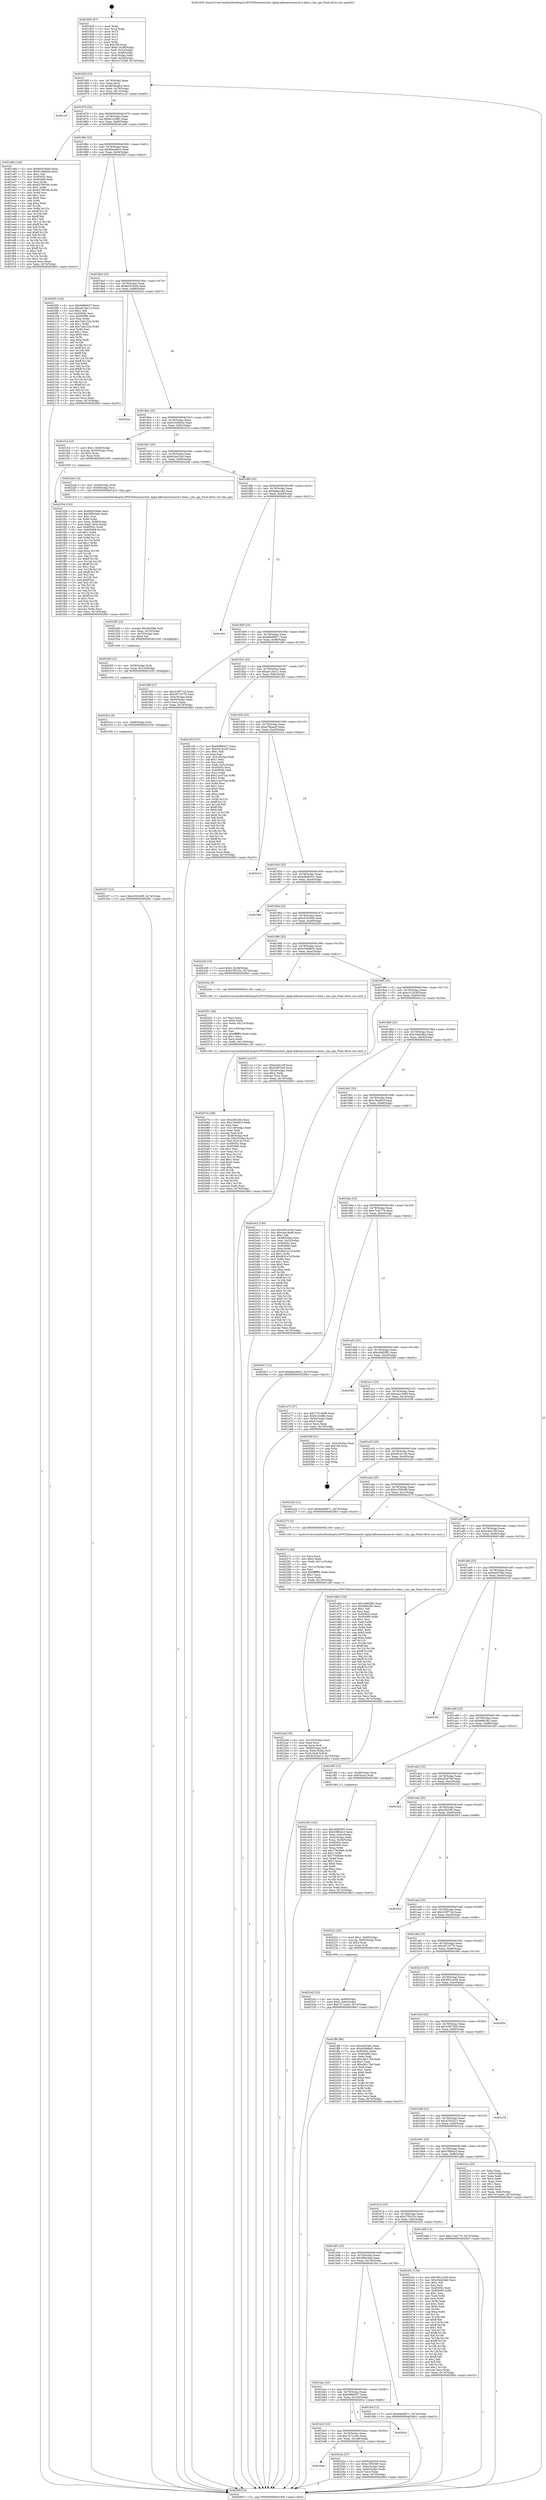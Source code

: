 digraph "0x401830" {
  label = "0x401830 (/mnt/c/Users/mathe/Desktop/tcc/POCII/binaries/extr_kphp-kdbsearchsearch-x-data.c_ihe_sgn_Final-ollvm.out::main(0))"
  labelloc = "t"
  node[shape=record]

  Entry [label="",width=0.3,height=0.3,shape=circle,fillcolor=black,style=filled]
  "0x40185f" [label="{
     0x40185f [23]\l
     | [instrs]\l
     &nbsp;&nbsp;0x40185f \<+3\>: mov -0x74(%rbp),%eax\l
     &nbsp;&nbsp;0x401862 \<+2\>: mov %eax,%ecx\l
     &nbsp;&nbsp;0x401864 \<+6\>: sub $0x8039aa62,%ecx\l
     &nbsp;&nbsp;0x40186a \<+3\>: mov %eax,-0x78(%rbp)\l
     &nbsp;&nbsp;0x40186d \<+3\>: mov %ecx,-0x7c(%rbp)\l
     &nbsp;&nbsp;0x401870 \<+6\>: je 0000000000401cc5 \<main+0x495\>\l
  }"]
  "0x401cc5" [label="{
     0x401cc5\l
  }", style=dashed]
  "0x401876" [label="{
     0x401876 [22]\l
     | [instrs]\l
     &nbsp;&nbsp;0x401876 \<+5\>: jmp 000000000040187b \<main+0x4b\>\l
     &nbsp;&nbsp;0x40187b \<+3\>: mov -0x78(%rbp),%eax\l
     &nbsp;&nbsp;0x40187e \<+5\>: sub $0x813c08fc,%eax\l
     &nbsp;&nbsp;0x401883 \<+3\>: mov %eax,-0x80(%rbp)\l
     &nbsp;&nbsp;0x401886 \<+6\>: je 0000000000401e8d \<main+0x65d\>\l
  }"]
  Exit [label="",width=0.3,height=0.3,shape=circle,fillcolor=black,style=filled,peripheries=2]
  "0x401e8d" [label="{
     0x401e8d [144]\l
     | [instrs]\l
     &nbsp;&nbsp;0x401e8d \<+5\>: mov $0x8d353bdd,%eax\l
     &nbsp;&nbsp;0x401e92 \<+5\>: mov $0x91406d3a,%ecx\l
     &nbsp;&nbsp;0x401e97 \<+2\>: mov $0x1,%dl\l
     &nbsp;&nbsp;0x401e99 \<+7\>: mov 0x40505c,%esi\l
     &nbsp;&nbsp;0x401ea0 \<+7\>: mov 0x405060,%edi\l
     &nbsp;&nbsp;0x401ea7 \<+3\>: mov %esi,%r8d\l
     &nbsp;&nbsp;0x401eaa \<+7\>: add $0xb576918b,%r8d\l
     &nbsp;&nbsp;0x401eb1 \<+4\>: sub $0x1,%r8d\l
     &nbsp;&nbsp;0x401eb5 \<+7\>: sub $0xb576918b,%r8d\l
     &nbsp;&nbsp;0x401ebc \<+4\>: imul %r8d,%esi\l
     &nbsp;&nbsp;0x401ec0 \<+3\>: and $0x1,%esi\l
     &nbsp;&nbsp;0x401ec3 \<+3\>: cmp $0x0,%esi\l
     &nbsp;&nbsp;0x401ec6 \<+4\>: sete %r9b\l
     &nbsp;&nbsp;0x401eca \<+3\>: cmp $0xa,%edi\l
     &nbsp;&nbsp;0x401ecd \<+4\>: setl %r10b\l
     &nbsp;&nbsp;0x401ed1 \<+3\>: mov %r9b,%r11b\l
     &nbsp;&nbsp;0x401ed4 \<+4\>: xor $0xff,%r11b\l
     &nbsp;&nbsp;0x401ed8 \<+3\>: mov %r10b,%bl\l
     &nbsp;&nbsp;0x401edb \<+3\>: xor $0xff,%bl\l
     &nbsp;&nbsp;0x401ede \<+3\>: xor $0x1,%dl\l
     &nbsp;&nbsp;0x401ee1 \<+3\>: mov %r11b,%r14b\l
     &nbsp;&nbsp;0x401ee4 \<+4\>: and $0xff,%r14b\l
     &nbsp;&nbsp;0x401ee8 \<+3\>: and %dl,%r9b\l
     &nbsp;&nbsp;0x401eeb \<+3\>: mov %bl,%r15b\l
     &nbsp;&nbsp;0x401eee \<+4\>: and $0xff,%r15b\l
     &nbsp;&nbsp;0x401ef2 \<+3\>: and %dl,%r10b\l
     &nbsp;&nbsp;0x401ef5 \<+3\>: or %r9b,%r14b\l
     &nbsp;&nbsp;0x401ef8 \<+3\>: or %r10b,%r15b\l
     &nbsp;&nbsp;0x401efb \<+3\>: xor %r15b,%r14b\l
     &nbsp;&nbsp;0x401efe \<+3\>: or %bl,%r11b\l
     &nbsp;&nbsp;0x401f01 \<+4\>: xor $0xff,%r11b\l
     &nbsp;&nbsp;0x401f05 \<+3\>: or $0x1,%dl\l
     &nbsp;&nbsp;0x401f08 \<+3\>: and %dl,%r11b\l
     &nbsp;&nbsp;0x401f0b \<+3\>: or %r11b,%r14b\l
     &nbsp;&nbsp;0x401f0e \<+4\>: test $0x1,%r14b\l
     &nbsp;&nbsp;0x401f12 \<+3\>: cmovne %ecx,%eax\l
     &nbsp;&nbsp;0x401f15 \<+3\>: mov %eax,-0x74(%rbp)\l
     &nbsp;&nbsp;0x401f18 \<+5\>: jmp 0000000000402663 \<main+0xe33\>\l
  }"]
  "0x40188c" [label="{
     0x40188c [25]\l
     | [instrs]\l
     &nbsp;&nbsp;0x40188c \<+5\>: jmp 0000000000401891 \<main+0x61\>\l
     &nbsp;&nbsp;0x401891 \<+3\>: mov -0x78(%rbp),%eax\l
     &nbsp;&nbsp;0x401894 \<+5\>: sub $0x8bac6922,%eax\l
     &nbsp;&nbsp;0x401899 \<+6\>: mov %eax,-0x84(%rbp)\l
     &nbsp;&nbsp;0x40189f \<+6\>: je 00000000004020f3 \<main+0x8c3\>\l
  }"]
  "0x402327" [label="{
     0x402327 [12]\l
     | [instrs]\l
     &nbsp;&nbsp;0x402327 \<+7\>: movl $0xc035c609,-0x74(%rbp)\l
     &nbsp;&nbsp;0x40232e \<+5\>: jmp 0000000000402663 \<main+0xe33\>\l
  }"]
  "0x4020f3" [label="{
     0x4020f3 [144]\l
     | [instrs]\l
     &nbsp;&nbsp;0x4020f3 \<+5\>: mov $0x6df69437,%eax\l
     &nbsp;&nbsp;0x4020f8 \<+5\>: mov $0xa612bc12,%ecx\l
     &nbsp;&nbsp;0x4020fd \<+2\>: mov $0x1,%dl\l
     &nbsp;&nbsp;0x4020ff \<+7\>: mov 0x40505c,%esi\l
     &nbsp;&nbsp;0x402106 \<+7\>: mov 0x405060,%edi\l
     &nbsp;&nbsp;0x40210d \<+3\>: mov %esi,%r8d\l
     &nbsp;&nbsp;0x402110 \<+7\>: sub $0x7efa122e,%r8d\l
     &nbsp;&nbsp;0x402117 \<+4\>: sub $0x1,%r8d\l
     &nbsp;&nbsp;0x40211b \<+7\>: add $0x7efa122e,%r8d\l
     &nbsp;&nbsp;0x402122 \<+4\>: imul %r8d,%esi\l
     &nbsp;&nbsp;0x402126 \<+3\>: and $0x1,%esi\l
     &nbsp;&nbsp;0x402129 \<+3\>: cmp $0x0,%esi\l
     &nbsp;&nbsp;0x40212c \<+4\>: sete %r9b\l
     &nbsp;&nbsp;0x402130 \<+3\>: cmp $0xa,%edi\l
     &nbsp;&nbsp;0x402133 \<+4\>: setl %r10b\l
     &nbsp;&nbsp;0x402137 \<+3\>: mov %r9b,%r11b\l
     &nbsp;&nbsp;0x40213a \<+4\>: xor $0xff,%r11b\l
     &nbsp;&nbsp;0x40213e \<+3\>: mov %r10b,%bl\l
     &nbsp;&nbsp;0x402141 \<+3\>: xor $0xff,%bl\l
     &nbsp;&nbsp;0x402144 \<+3\>: xor $0x1,%dl\l
     &nbsp;&nbsp;0x402147 \<+3\>: mov %r11b,%r14b\l
     &nbsp;&nbsp;0x40214a \<+4\>: and $0xff,%r14b\l
     &nbsp;&nbsp;0x40214e \<+3\>: and %dl,%r9b\l
     &nbsp;&nbsp;0x402151 \<+3\>: mov %bl,%r15b\l
     &nbsp;&nbsp;0x402154 \<+4\>: and $0xff,%r15b\l
     &nbsp;&nbsp;0x402158 \<+3\>: and %dl,%r10b\l
     &nbsp;&nbsp;0x40215b \<+3\>: or %r9b,%r14b\l
     &nbsp;&nbsp;0x40215e \<+3\>: or %r10b,%r15b\l
     &nbsp;&nbsp;0x402161 \<+3\>: xor %r15b,%r14b\l
     &nbsp;&nbsp;0x402164 \<+3\>: or %bl,%r11b\l
     &nbsp;&nbsp;0x402167 \<+4\>: xor $0xff,%r11b\l
     &nbsp;&nbsp;0x40216b \<+3\>: or $0x1,%dl\l
     &nbsp;&nbsp;0x40216e \<+3\>: and %dl,%r11b\l
     &nbsp;&nbsp;0x402171 \<+3\>: or %r11b,%r14b\l
     &nbsp;&nbsp;0x402174 \<+4\>: test $0x1,%r14b\l
     &nbsp;&nbsp;0x402178 \<+3\>: cmovne %ecx,%eax\l
     &nbsp;&nbsp;0x40217b \<+3\>: mov %eax,-0x74(%rbp)\l
     &nbsp;&nbsp;0x40217e \<+5\>: jmp 0000000000402663 \<main+0xe33\>\l
  }"]
  "0x4018a5" [label="{
     0x4018a5 [25]\l
     | [instrs]\l
     &nbsp;&nbsp;0x4018a5 \<+5\>: jmp 00000000004018aa \<main+0x7a\>\l
     &nbsp;&nbsp;0x4018aa \<+3\>: mov -0x78(%rbp),%eax\l
     &nbsp;&nbsp;0x4018ad \<+5\>: sub $0x8d353bdd,%eax\l
     &nbsp;&nbsp;0x4018b2 \<+6\>: mov %eax,-0x88(%rbp)\l
     &nbsp;&nbsp;0x4018b8 \<+6\>: je 00000000004025a1 \<main+0xd71\>\l
  }"]
  "0x40231e" [label="{
     0x40231e [9]\l
     | [instrs]\l
     &nbsp;&nbsp;0x40231e \<+4\>: mov -0x68(%rbp),%rdi\l
     &nbsp;&nbsp;0x402322 \<+5\>: call 0000000000401030 \<free@plt\>\l
     | [calls]\l
     &nbsp;&nbsp;0x401030 \{1\} (unknown)\l
  }"]
  "0x4025a1" [label="{
     0x4025a1\l
  }", style=dashed]
  "0x4018be" [label="{
     0x4018be [25]\l
     | [instrs]\l
     &nbsp;&nbsp;0x4018be \<+5\>: jmp 00000000004018c3 \<main+0x93\>\l
     &nbsp;&nbsp;0x4018c3 \<+3\>: mov -0x78(%rbp),%eax\l
     &nbsp;&nbsp;0x4018c6 \<+5\>: sub $0x91406d3a,%eax\l
     &nbsp;&nbsp;0x4018cb \<+6\>: mov %eax,-0x8c(%rbp)\l
     &nbsp;&nbsp;0x4018d1 \<+6\>: je 0000000000401f1d \<main+0x6ed\>\l
  }"]
  "0x40230f" [label="{
     0x40230f [15]\l
     | [instrs]\l
     &nbsp;&nbsp;0x40230f \<+4\>: mov -0x58(%rbp),%rdi\l
     &nbsp;&nbsp;0x402313 \<+6\>: mov %eax,-0x124(%rbp)\l
     &nbsp;&nbsp;0x402319 \<+5\>: call 0000000000401030 \<free@plt\>\l
     | [calls]\l
     &nbsp;&nbsp;0x401030 \{1\} (unknown)\l
  }"]
  "0x401f1d" [label="{
     0x401f1d [23]\l
     | [instrs]\l
     &nbsp;&nbsp;0x401f1d \<+7\>: movl $0x1,-0x50(%rbp)\l
     &nbsp;&nbsp;0x401f24 \<+4\>: movslq -0x50(%rbp),%rax\l
     &nbsp;&nbsp;0x401f28 \<+4\>: shl $0x3,%rax\l
     &nbsp;&nbsp;0x401f2c \<+3\>: mov %rax,%rdi\l
     &nbsp;&nbsp;0x401f2f \<+5\>: call 0000000000401050 \<malloc@plt\>\l
     | [calls]\l
     &nbsp;&nbsp;0x401050 \{1\} (unknown)\l
  }"]
  "0x4018d7" [label="{
     0x4018d7 [25]\l
     | [instrs]\l
     &nbsp;&nbsp;0x4018d7 \<+5\>: jmp 00000000004018dc \<main+0xac\>\l
     &nbsp;&nbsp;0x4018dc \<+3\>: mov -0x78(%rbp),%eax\l
     &nbsp;&nbsp;0x4018df \<+5\>: sub $0x92ae35c6,%eax\l
     &nbsp;&nbsp;0x4018e4 \<+6\>: mov %eax,-0x90(%rbp)\l
     &nbsp;&nbsp;0x4018ea \<+6\>: je 00000000004022eb \<main+0xabb\>\l
  }"]
  "0x4022f8" [label="{
     0x4022f8 [23]\l
     | [instrs]\l
     &nbsp;&nbsp;0x4022f8 \<+10\>: movabs $0x4030b6,%rdi\l
     &nbsp;&nbsp;0x402302 \<+3\>: mov %eax,-0x70(%rbp)\l
     &nbsp;&nbsp;0x402305 \<+3\>: mov -0x70(%rbp),%esi\l
     &nbsp;&nbsp;0x402308 \<+2\>: mov $0x0,%al\l
     &nbsp;&nbsp;0x40230a \<+5\>: call 0000000000401040 \<printf@plt\>\l
     | [calls]\l
     &nbsp;&nbsp;0x401040 \{1\} (unknown)\l
  }"]
  "0x4022eb" [label="{
     0x4022eb [13]\l
     | [instrs]\l
     &nbsp;&nbsp;0x4022eb \<+4\>: mov -0x58(%rbp),%rdi\l
     &nbsp;&nbsp;0x4022ef \<+4\>: mov -0x68(%rbp),%rsi\l
     &nbsp;&nbsp;0x4022f3 \<+5\>: call 0000000000401410 \<ihe_sgn\>\l
     | [calls]\l
     &nbsp;&nbsp;0x401410 \{1\} (/mnt/c/Users/mathe/Desktop/tcc/POCII/binaries/extr_kphp-kdbsearchsearch-x-data.c_ihe_sgn_Final-ollvm.out::ihe_sgn)\l
  }"]
  "0x4018f0" [label="{
     0x4018f0 [25]\l
     | [instrs]\l
     &nbsp;&nbsp;0x4018f0 \<+5\>: jmp 00000000004018f5 \<main+0xc5\>\l
     &nbsp;&nbsp;0x4018f5 \<+3\>: mov -0x78(%rbp),%eax\l
     &nbsp;&nbsp;0x4018f8 \<+5\>: sub $0x9a8acc6d,%eax\l
     &nbsp;&nbsp;0x4018fd \<+6\>: mov %eax,-0x94(%rbp)\l
     &nbsp;&nbsp;0x401903 \<+6\>: je 0000000000401d61 \<main+0x531\>\l
  }"]
  "0x4022a6" [label="{
     0x4022a6 [36]\l
     | [instrs]\l
     &nbsp;&nbsp;0x4022a6 \<+6\>: mov -0x120(%rbp),%ecx\l
     &nbsp;&nbsp;0x4022ac \<+3\>: imul %eax,%ecx\l
     &nbsp;&nbsp;0x4022af \<+3\>: movslq %ecx,%rdi\l
     &nbsp;&nbsp;0x4022b2 \<+4\>: mov -0x68(%rbp),%r8\l
     &nbsp;&nbsp;0x4022b6 \<+4\>: movslq -0x6c(%rbp),%r9\l
     &nbsp;&nbsp;0x4022ba \<+4\>: mov %rdi,(%r8,%r9,8)\l
     &nbsp;&nbsp;0x4022be \<+7\>: movl $0x42555a13,-0x74(%rbp)\l
     &nbsp;&nbsp;0x4022c5 \<+5\>: jmp 0000000000402663 \<main+0xe33\>\l
  }"]
  "0x401d61" [label="{
     0x401d61\l
  }", style=dashed]
  "0x401909" [label="{
     0x401909 [25]\l
     | [instrs]\l
     &nbsp;&nbsp;0x401909 \<+5\>: jmp 000000000040190e \<main+0xde\>\l
     &nbsp;&nbsp;0x40190e \<+3\>: mov -0x78(%rbp),%eax\l
     &nbsp;&nbsp;0x401911 \<+5\>: sub $0x9ded9671,%eax\l
     &nbsp;&nbsp;0x401916 \<+6\>: mov %eax,-0x98(%rbp)\l
     &nbsp;&nbsp;0x40191c \<+6\>: je 0000000000401fd9 \<main+0x7a9\>\l
  }"]
  "0x40227a" [label="{
     0x40227a [44]\l
     | [instrs]\l
     &nbsp;&nbsp;0x40227a \<+2\>: xor %ecx,%ecx\l
     &nbsp;&nbsp;0x40227c \<+5\>: mov $0x2,%edx\l
     &nbsp;&nbsp;0x402281 \<+6\>: mov %edx,-0x11c(%rbp)\l
     &nbsp;&nbsp;0x402287 \<+1\>: cltd\l
     &nbsp;&nbsp;0x402288 \<+6\>: mov -0x11c(%rbp),%esi\l
     &nbsp;&nbsp;0x40228e \<+2\>: idiv %esi\l
     &nbsp;&nbsp;0x402290 \<+6\>: imul $0xfffffffe,%edx,%edx\l
     &nbsp;&nbsp;0x402296 \<+3\>: sub $0x1,%ecx\l
     &nbsp;&nbsp;0x402299 \<+2\>: sub %ecx,%edx\l
     &nbsp;&nbsp;0x40229b \<+6\>: mov %edx,-0x120(%rbp)\l
     &nbsp;&nbsp;0x4022a1 \<+5\>: call 0000000000401160 \<next_i\>\l
     | [calls]\l
     &nbsp;&nbsp;0x401160 \{1\} (/mnt/c/Users/mathe/Desktop/tcc/POCII/binaries/extr_kphp-kdbsearchsearch-x-data.c_ihe_sgn_Final-ollvm.out::next_i)\l
  }"]
  "0x401fd9" [label="{
     0x401fd9 [27]\l
     | [instrs]\l
     &nbsp;&nbsp;0x401fd9 \<+5\>: mov $0x318f77cd,%eax\l
     &nbsp;&nbsp;0x401fde \<+5\>: mov $0x38710770,%ecx\l
     &nbsp;&nbsp;0x401fe3 \<+3\>: mov -0x5c(%rbp),%edx\l
     &nbsp;&nbsp;0x401fe6 \<+3\>: cmp -0x50(%rbp),%edx\l
     &nbsp;&nbsp;0x401fe9 \<+3\>: cmovl %ecx,%eax\l
     &nbsp;&nbsp;0x401fec \<+3\>: mov %eax,-0x74(%rbp)\l
     &nbsp;&nbsp;0x401fef \<+5\>: jmp 0000000000402663 \<main+0xe33\>\l
  }"]
  "0x401922" [label="{
     0x401922 [25]\l
     | [instrs]\l
     &nbsp;&nbsp;0x401922 \<+5\>: jmp 0000000000401927 \<main+0xf7\>\l
     &nbsp;&nbsp;0x401927 \<+3\>: mov -0x78(%rbp),%eax\l
     &nbsp;&nbsp;0x40192a \<+5\>: sub $0xa612bc12,%eax\l
     &nbsp;&nbsp;0x40192f \<+6\>: mov %eax,-0x9c(%rbp)\l
     &nbsp;&nbsp;0x401935 \<+6\>: je 0000000000402183 \<main+0x953\>\l
  }"]
  "0x401bde" [label="{
     0x401bde\l
  }", style=dashed]
  "0x402183" [label="{
     0x402183 [157]\l
     | [instrs]\l
     &nbsp;&nbsp;0x402183 \<+5\>: mov $0x6df69437,%eax\l
     &nbsp;&nbsp;0x402188 \<+5\>: mov $0xd5c3cc39,%ecx\l
     &nbsp;&nbsp;0x40218d \<+2\>: mov $0x1,%dl\l
     &nbsp;&nbsp;0x40218f \<+2\>: xor %esi,%esi\l
     &nbsp;&nbsp;0x402191 \<+3\>: mov -0x5c(%rbp),%edi\l
     &nbsp;&nbsp;0x402194 \<+3\>: sub $0x1,%esi\l
     &nbsp;&nbsp;0x402197 \<+2\>: sub %esi,%edi\l
     &nbsp;&nbsp;0x402199 \<+3\>: mov %edi,-0x5c(%rbp)\l
     &nbsp;&nbsp;0x40219c \<+7\>: mov 0x40505c,%esi\l
     &nbsp;&nbsp;0x4021a3 \<+7\>: mov 0x405060,%edi\l
     &nbsp;&nbsp;0x4021aa \<+3\>: mov %esi,%r8d\l
     &nbsp;&nbsp;0x4021ad \<+7\>: add $0x11ac57aa,%r8d\l
     &nbsp;&nbsp;0x4021b4 \<+4\>: sub $0x1,%r8d\l
     &nbsp;&nbsp;0x4021b8 \<+7\>: sub $0x11ac57aa,%r8d\l
     &nbsp;&nbsp;0x4021bf \<+4\>: imul %r8d,%esi\l
     &nbsp;&nbsp;0x4021c3 \<+3\>: and $0x1,%esi\l
     &nbsp;&nbsp;0x4021c6 \<+3\>: cmp $0x0,%esi\l
     &nbsp;&nbsp;0x4021c9 \<+4\>: sete %r9b\l
     &nbsp;&nbsp;0x4021cd \<+3\>: cmp $0xa,%edi\l
     &nbsp;&nbsp;0x4021d0 \<+4\>: setl %r10b\l
     &nbsp;&nbsp;0x4021d4 \<+3\>: mov %r9b,%r11b\l
     &nbsp;&nbsp;0x4021d7 \<+4\>: xor $0xff,%r11b\l
     &nbsp;&nbsp;0x4021db \<+3\>: mov %r10b,%bl\l
     &nbsp;&nbsp;0x4021de \<+3\>: xor $0xff,%bl\l
     &nbsp;&nbsp;0x4021e1 \<+3\>: xor $0x0,%dl\l
     &nbsp;&nbsp;0x4021e4 \<+3\>: mov %r11b,%r14b\l
     &nbsp;&nbsp;0x4021e7 \<+4\>: and $0x0,%r14b\l
     &nbsp;&nbsp;0x4021eb \<+3\>: and %dl,%r9b\l
     &nbsp;&nbsp;0x4021ee \<+3\>: mov %bl,%r15b\l
     &nbsp;&nbsp;0x4021f1 \<+4\>: and $0x0,%r15b\l
     &nbsp;&nbsp;0x4021f5 \<+3\>: and %dl,%r10b\l
     &nbsp;&nbsp;0x4021f8 \<+3\>: or %r9b,%r14b\l
     &nbsp;&nbsp;0x4021fb \<+3\>: or %r10b,%r15b\l
     &nbsp;&nbsp;0x4021fe \<+3\>: xor %r15b,%r14b\l
     &nbsp;&nbsp;0x402201 \<+3\>: or %bl,%r11b\l
     &nbsp;&nbsp;0x402204 \<+4\>: xor $0xff,%r11b\l
     &nbsp;&nbsp;0x402208 \<+3\>: or $0x0,%dl\l
     &nbsp;&nbsp;0x40220b \<+3\>: and %dl,%r11b\l
     &nbsp;&nbsp;0x40220e \<+3\>: or %r11b,%r14b\l
     &nbsp;&nbsp;0x402211 \<+4\>: test $0x1,%r14b\l
     &nbsp;&nbsp;0x402215 \<+3\>: cmovne %ecx,%eax\l
     &nbsp;&nbsp;0x402218 \<+3\>: mov %eax,-0x74(%rbp)\l
     &nbsp;&nbsp;0x40221b \<+5\>: jmp 0000000000402663 \<main+0xe33\>\l
  }"]
  "0x40193b" [label="{
     0x40193b [25]\l
     | [instrs]\l
     &nbsp;&nbsp;0x40193b \<+5\>: jmp 0000000000401940 \<main+0x110\>\l
     &nbsp;&nbsp;0x401940 \<+3\>: mov -0x78(%rbp),%eax\l
     &nbsp;&nbsp;0x401943 \<+5\>: sub $0xa78baa2f,%eax\l
     &nbsp;&nbsp;0x401948 \<+6\>: mov %eax,-0xa0(%rbp)\l
     &nbsp;&nbsp;0x40194e \<+6\>: je 000000000040241d \<main+0xbed\>\l
  }"]
  "0x40225a" [label="{
     0x40225a [27]\l
     | [instrs]\l
     &nbsp;&nbsp;0x40225a \<+5\>: mov $0x92ae35c6,%eax\l
     &nbsp;&nbsp;0x40225f \<+5\>: mov $0xe1595c89,%ecx\l
     &nbsp;&nbsp;0x402264 \<+3\>: mov -0x6c(%rbp),%edx\l
     &nbsp;&nbsp;0x402267 \<+3\>: cmp -0x60(%rbp),%edx\l
     &nbsp;&nbsp;0x40226a \<+3\>: cmovl %ecx,%eax\l
     &nbsp;&nbsp;0x40226d \<+3\>: mov %eax,-0x74(%rbp)\l
     &nbsp;&nbsp;0x402270 \<+5\>: jmp 0000000000402663 \<main+0xe33\>\l
  }"]
  "0x40241d" [label="{
     0x40241d\l
  }", style=dashed]
  "0x401954" [label="{
     0x401954 [25]\l
     | [instrs]\l
     &nbsp;&nbsp;0x401954 \<+5\>: jmp 0000000000401959 \<main+0x129\>\l
     &nbsp;&nbsp;0x401959 \<+3\>: mov -0x78(%rbp),%eax\l
     &nbsp;&nbsp;0x40195c \<+5\>: sub $0xadb46201,%eax\l
     &nbsp;&nbsp;0x401961 \<+6\>: mov %eax,-0xa4(%rbp)\l
     &nbsp;&nbsp;0x401967 \<+6\>: je 000000000040256d \<main+0xd3d\>\l
  }"]
  "0x401bc5" [label="{
     0x401bc5 [25]\l
     | [instrs]\l
     &nbsp;&nbsp;0x401bc5 \<+5\>: jmp 0000000000401bca \<main+0x39a\>\l
     &nbsp;&nbsp;0x401bca \<+3\>: mov -0x78(%rbp),%eax\l
     &nbsp;&nbsp;0x401bcd \<+5\>: sub $0x7471ec6c,%eax\l
     &nbsp;&nbsp;0x401bd2 \<+6\>: mov %eax,-0x108(%rbp)\l
     &nbsp;&nbsp;0x401bd8 \<+6\>: je 000000000040225a \<main+0xa2a\>\l
  }"]
  "0x40256d" [label="{
     0x40256d\l
  }", style=dashed]
  "0x40196d" [label="{
     0x40196d [25]\l
     | [instrs]\l
     &nbsp;&nbsp;0x40196d \<+5\>: jmp 0000000000401972 \<main+0x142\>\l
     &nbsp;&nbsp;0x401972 \<+3\>: mov -0x78(%rbp),%eax\l
     &nbsp;&nbsp;0x401975 \<+5\>: sub $0xc035c609,%eax\l
     &nbsp;&nbsp;0x40197a \<+6\>: mov %eax,-0xa8(%rbp)\l
     &nbsp;&nbsp;0x401980 \<+6\>: je 0000000000402429 \<main+0xbf9\>\l
  }"]
  "0x40262c" [label="{
     0x40262c\l
  }", style=dashed]
  "0x402429" [label="{
     0x402429 [19]\l
     | [instrs]\l
     &nbsp;&nbsp;0x402429 \<+7\>: movl $0x0,-0x38(%rbp)\l
     &nbsp;&nbsp;0x402430 \<+7\>: movl $0x57f5c33c,-0x74(%rbp)\l
     &nbsp;&nbsp;0x402437 \<+5\>: jmp 0000000000402663 \<main+0xe33\>\l
  }"]
  "0x401986" [label="{
     0x401986 [25]\l
     | [instrs]\l
     &nbsp;&nbsp;0x401986 \<+5\>: jmp 000000000040198b \<main+0x15b\>\l
     &nbsp;&nbsp;0x40198b \<+3\>: mov -0x78(%rbp),%eax\l
     &nbsp;&nbsp;0x40198e \<+5\>: sub $0xc039db02,%eax\l
     &nbsp;&nbsp;0x401993 \<+6\>: mov %eax,-0xac(%rbp)\l
     &nbsp;&nbsp;0x401999 \<+6\>: je 000000000040204c \<main+0x81c\>\l
  }"]
  "0x402243" [label="{
     0x402243 [23]\l
     | [instrs]\l
     &nbsp;&nbsp;0x402243 \<+4\>: mov %rax,-0x68(%rbp)\l
     &nbsp;&nbsp;0x402247 \<+7\>: movl $0x0,-0x6c(%rbp)\l
     &nbsp;&nbsp;0x40224e \<+7\>: movl $0x7471ec6c,-0x74(%rbp)\l
     &nbsp;&nbsp;0x402255 \<+5\>: jmp 0000000000402663 \<main+0xe33\>\l
  }"]
  "0x40204c" [label="{
     0x40204c [5]\l
     | [instrs]\l
     &nbsp;&nbsp;0x40204c \<+5\>: call 0000000000401160 \<next_i\>\l
     | [calls]\l
     &nbsp;&nbsp;0x401160 \{1\} (/mnt/c/Users/mathe/Desktop/tcc/POCII/binaries/extr_kphp-kdbsearchsearch-x-data.c_ihe_sgn_Final-ollvm.out::next_i)\l
  }"]
  "0x40199f" [label="{
     0x40199f [25]\l
     | [instrs]\l
     &nbsp;&nbsp;0x40199f \<+5\>: jmp 00000000004019a4 \<main+0x174\>\l
     &nbsp;&nbsp;0x4019a4 \<+3\>: mov -0x78(%rbp),%eax\l
     &nbsp;&nbsp;0x4019a7 \<+5\>: sub $0xc313326f,%eax\l
     &nbsp;&nbsp;0x4019ac \<+6\>: mov %eax,-0xb0(%rbp)\l
     &nbsp;&nbsp;0x4019b2 \<+6\>: je 0000000000401c1a \<main+0x3ea\>\l
  }"]
  "0x40207d" [label="{
     0x40207d [106]\l
     | [instrs]\l
     &nbsp;&nbsp;0x40207d \<+5\>: mov $0xe36328c,%ecx\l
     &nbsp;&nbsp;0x402082 \<+5\>: mov $0xc78ad91f,%edx\l
     &nbsp;&nbsp;0x402087 \<+2\>: xor %esi,%esi\l
     &nbsp;&nbsp;0x402089 \<+6\>: mov -0x118(%rbp),%edi\l
     &nbsp;&nbsp;0x40208f \<+3\>: imul %eax,%edi\l
     &nbsp;&nbsp;0x402092 \<+3\>: movslq %edi,%r8\l
     &nbsp;&nbsp;0x402095 \<+4\>: mov -0x58(%rbp),%r9\l
     &nbsp;&nbsp;0x402099 \<+4\>: movslq -0x5c(%rbp),%r10\l
     &nbsp;&nbsp;0x40209d \<+4\>: mov %r8,(%r9,%r10,8)\l
     &nbsp;&nbsp;0x4020a1 \<+7\>: mov 0x40505c,%eax\l
     &nbsp;&nbsp;0x4020a8 \<+7\>: mov 0x405060,%edi\l
     &nbsp;&nbsp;0x4020af \<+3\>: sub $0x1,%esi\l
     &nbsp;&nbsp;0x4020b2 \<+3\>: mov %eax,%r11d\l
     &nbsp;&nbsp;0x4020b5 \<+3\>: add %esi,%r11d\l
     &nbsp;&nbsp;0x4020b8 \<+4\>: imul %r11d,%eax\l
     &nbsp;&nbsp;0x4020bc \<+3\>: and $0x1,%eax\l
     &nbsp;&nbsp;0x4020bf \<+3\>: cmp $0x0,%eax\l
     &nbsp;&nbsp;0x4020c2 \<+3\>: sete %bl\l
     &nbsp;&nbsp;0x4020c5 \<+3\>: cmp $0xa,%edi\l
     &nbsp;&nbsp;0x4020c8 \<+4\>: setl %r14b\l
     &nbsp;&nbsp;0x4020cc \<+3\>: mov %bl,%r15b\l
     &nbsp;&nbsp;0x4020cf \<+3\>: and %r14b,%r15b\l
     &nbsp;&nbsp;0x4020d2 \<+3\>: xor %r14b,%bl\l
     &nbsp;&nbsp;0x4020d5 \<+3\>: or %bl,%r15b\l
     &nbsp;&nbsp;0x4020d8 \<+4\>: test $0x1,%r15b\l
     &nbsp;&nbsp;0x4020dc \<+3\>: cmovne %edx,%ecx\l
     &nbsp;&nbsp;0x4020df \<+3\>: mov %ecx,-0x74(%rbp)\l
     &nbsp;&nbsp;0x4020e2 \<+5\>: jmp 0000000000402663 \<main+0xe33\>\l
  }"]
  "0x401c1a" [label="{
     0x401c1a [27]\l
     | [instrs]\l
     &nbsp;&nbsp;0x401c1a \<+5\>: mov $0xecbd1c0f,%eax\l
     &nbsp;&nbsp;0x401c1f \<+5\>: mov $0x3c9f73b9,%ecx\l
     &nbsp;&nbsp;0x401c24 \<+3\>: mov -0x34(%rbp),%edx\l
     &nbsp;&nbsp;0x401c27 \<+3\>: cmp $0x2,%edx\l
     &nbsp;&nbsp;0x401c2a \<+3\>: cmovne %ecx,%eax\l
     &nbsp;&nbsp;0x401c2d \<+3\>: mov %eax,-0x74(%rbp)\l
     &nbsp;&nbsp;0x401c30 \<+5\>: jmp 0000000000402663 \<main+0xe33\>\l
  }"]
  "0x4019b8" [label="{
     0x4019b8 [25]\l
     | [instrs]\l
     &nbsp;&nbsp;0x4019b8 \<+5\>: jmp 00000000004019bd \<main+0x18d\>\l
     &nbsp;&nbsp;0x4019bd \<+3\>: mov -0x78(%rbp),%eax\l
     &nbsp;&nbsp;0x4019c0 \<+5\>: sub $0xc5dd2dbd,%eax\l
     &nbsp;&nbsp;0x4019c5 \<+6\>: mov %eax,-0xb4(%rbp)\l
     &nbsp;&nbsp;0x4019cb \<+6\>: je 00000000004024c2 \<main+0xc92\>\l
  }"]
  "0x402663" [label="{
     0x402663 [5]\l
     | [instrs]\l
     &nbsp;&nbsp;0x402663 \<+5\>: jmp 000000000040185f \<main+0x2f\>\l
  }"]
  "0x401830" [label="{
     0x401830 [47]\l
     | [instrs]\l
     &nbsp;&nbsp;0x401830 \<+1\>: push %rbp\l
     &nbsp;&nbsp;0x401831 \<+3\>: mov %rsp,%rbp\l
     &nbsp;&nbsp;0x401834 \<+2\>: push %r15\l
     &nbsp;&nbsp;0x401836 \<+2\>: push %r14\l
     &nbsp;&nbsp;0x401838 \<+2\>: push %r13\l
     &nbsp;&nbsp;0x40183a \<+2\>: push %r12\l
     &nbsp;&nbsp;0x40183c \<+1\>: push %rbx\l
     &nbsp;&nbsp;0x40183d \<+7\>: sub $0x108,%rsp\l
     &nbsp;&nbsp;0x401844 \<+7\>: movl $0x0,-0x38(%rbp)\l
     &nbsp;&nbsp;0x40184b \<+3\>: mov %edi,-0x3c(%rbp)\l
     &nbsp;&nbsp;0x40184e \<+4\>: mov %rsi,-0x48(%rbp)\l
     &nbsp;&nbsp;0x401852 \<+3\>: mov -0x3c(%rbp),%edi\l
     &nbsp;&nbsp;0x401855 \<+3\>: mov %edi,-0x34(%rbp)\l
     &nbsp;&nbsp;0x401858 \<+7\>: movl $0xc313326f,-0x74(%rbp)\l
  }"]
  "0x402051" [label="{
     0x402051 [44]\l
     | [instrs]\l
     &nbsp;&nbsp;0x402051 \<+2\>: xor %ecx,%ecx\l
     &nbsp;&nbsp;0x402053 \<+5\>: mov $0x2,%edx\l
     &nbsp;&nbsp;0x402058 \<+6\>: mov %edx,-0x114(%rbp)\l
     &nbsp;&nbsp;0x40205e \<+1\>: cltd\l
     &nbsp;&nbsp;0x40205f \<+6\>: mov -0x114(%rbp),%esi\l
     &nbsp;&nbsp;0x402065 \<+2\>: idiv %esi\l
     &nbsp;&nbsp;0x402067 \<+6\>: imul $0xfffffffe,%edx,%edx\l
     &nbsp;&nbsp;0x40206d \<+3\>: sub $0x1,%ecx\l
     &nbsp;&nbsp;0x402070 \<+2\>: sub %ecx,%edx\l
     &nbsp;&nbsp;0x402072 \<+6\>: mov %edx,-0x118(%rbp)\l
     &nbsp;&nbsp;0x402078 \<+5\>: call 0000000000401160 \<next_i\>\l
     | [calls]\l
     &nbsp;&nbsp;0x401160 \{1\} (/mnt/c/Users/mathe/Desktop/tcc/POCII/binaries/extr_kphp-kdbsearchsearch-x-data.c_ihe_sgn_Final-ollvm.out::next_i)\l
  }"]
  "0x4024c2" [label="{
     0x4024c2 [150]\l
     | [instrs]\l
     &nbsp;&nbsp;0x4024c2 \<+5\>: mov $0x3951a330,%eax\l
     &nbsp;&nbsp;0x4024c7 \<+5\>: mov $0xcba19a69,%ecx\l
     &nbsp;&nbsp;0x4024cc \<+2\>: mov $0x1,%dl\l
     &nbsp;&nbsp;0x4024ce \<+3\>: mov -0x38(%rbp),%esi\l
     &nbsp;&nbsp;0x4024d1 \<+3\>: mov %esi,-0x2c(%rbp)\l
     &nbsp;&nbsp;0x4024d4 \<+7\>: mov 0x40505c,%esi\l
     &nbsp;&nbsp;0x4024db \<+7\>: mov 0x405060,%edi\l
     &nbsp;&nbsp;0x4024e2 \<+3\>: mov %esi,%r8d\l
     &nbsp;&nbsp;0x4024e5 \<+7\>: sub $0x9651a7cf,%r8d\l
     &nbsp;&nbsp;0x4024ec \<+4\>: sub $0x1,%r8d\l
     &nbsp;&nbsp;0x4024f0 \<+7\>: add $0x9651a7cf,%r8d\l
     &nbsp;&nbsp;0x4024f7 \<+4\>: imul %r8d,%esi\l
     &nbsp;&nbsp;0x4024fb \<+3\>: and $0x1,%esi\l
     &nbsp;&nbsp;0x4024fe \<+3\>: cmp $0x0,%esi\l
     &nbsp;&nbsp;0x402501 \<+4\>: sete %r9b\l
     &nbsp;&nbsp;0x402505 \<+3\>: cmp $0xa,%edi\l
     &nbsp;&nbsp;0x402508 \<+4\>: setl %r10b\l
     &nbsp;&nbsp;0x40250c \<+3\>: mov %r9b,%r11b\l
     &nbsp;&nbsp;0x40250f \<+4\>: xor $0xff,%r11b\l
     &nbsp;&nbsp;0x402513 \<+3\>: mov %r10b,%bl\l
     &nbsp;&nbsp;0x402516 \<+3\>: xor $0xff,%bl\l
     &nbsp;&nbsp;0x402519 \<+3\>: xor $0x0,%dl\l
     &nbsp;&nbsp;0x40251c \<+3\>: mov %r11b,%r14b\l
     &nbsp;&nbsp;0x40251f \<+4\>: and $0x0,%r14b\l
     &nbsp;&nbsp;0x402523 \<+3\>: and %dl,%r9b\l
     &nbsp;&nbsp;0x402526 \<+3\>: mov %bl,%r15b\l
     &nbsp;&nbsp;0x402529 \<+4\>: and $0x0,%r15b\l
     &nbsp;&nbsp;0x40252d \<+3\>: and %dl,%r10b\l
     &nbsp;&nbsp;0x402530 \<+3\>: or %r9b,%r14b\l
     &nbsp;&nbsp;0x402533 \<+3\>: or %r10b,%r15b\l
     &nbsp;&nbsp;0x402536 \<+3\>: xor %r15b,%r14b\l
     &nbsp;&nbsp;0x402539 \<+3\>: or %bl,%r11b\l
     &nbsp;&nbsp;0x40253c \<+4\>: xor $0xff,%r11b\l
     &nbsp;&nbsp;0x402540 \<+3\>: or $0x0,%dl\l
     &nbsp;&nbsp;0x402543 \<+3\>: and %dl,%r11b\l
     &nbsp;&nbsp;0x402546 \<+3\>: or %r11b,%r14b\l
     &nbsp;&nbsp;0x402549 \<+4\>: test $0x1,%r14b\l
     &nbsp;&nbsp;0x40254d \<+3\>: cmovne %ecx,%eax\l
     &nbsp;&nbsp;0x402550 \<+3\>: mov %eax,-0x74(%rbp)\l
     &nbsp;&nbsp;0x402553 \<+5\>: jmp 0000000000402663 \<main+0xe33\>\l
  }"]
  "0x4019d1" [label="{
     0x4019d1 [25]\l
     | [instrs]\l
     &nbsp;&nbsp;0x4019d1 \<+5\>: jmp 00000000004019d6 \<main+0x1a6\>\l
     &nbsp;&nbsp;0x4019d6 \<+3\>: mov -0x78(%rbp),%eax\l
     &nbsp;&nbsp;0x4019d9 \<+5\>: sub $0xc78ad91f,%eax\l
     &nbsp;&nbsp;0x4019de \<+6\>: mov %eax,-0xb8(%rbp)\l
     &nbsp;&nbsp;0x4019e4 \<+6\>: je 00000000004020e7 \<main+0x8b7\>\l
  }"]
  "0x401bac" [label="{
     0x401bac [25]\l
     | [instrs]\l
     &nbsp;&nbsp;0x401bac \<+5\>: jmp 0000000000401bb1 \<main+0x381\>\l
     &nbsp;&nbsp;0x401bb1 \<+3\>: mov -0x78(%rbp),%eax\l
     &nbsp;&nbsp;0x401bb4 \<+5\>: sub $0x6df69437,%eax\l
     &nbsp;&nbsp;0x401bb9 \<+6\>: mov %eax,-0x104(%rbp)\l
     &nbsp;&nbsp;0x401bbf \<+6\>: je 000000000040262c \<main+0xdfc\>\l
  }"]
  "0x4020e7" [label="{
     0x4020e7 [12]\l
     | [instrs]\l
     &nbsp;&nbsp;0x4020e7 \<+7\>: movl $0x8bac6922,-0x74(%rbp)\l
     &nbsp;&nbsp;0x4020ee \<+5\>: jmp 0000000000402663 \<main+0xe33\>\l
  }"]
  "0x4019ea" [label="{
     0x4019ea [25]\l
     | [instrs]\l
     &nbsp;&nbsp;0x4019ea \<+5\>: jmp 00000000004019ef \<main+0x1bf\>\l
     &nbsp;&nbsp;0x4019ef \<+3\>: mov -0x78(%rbp),%eax\l
     &nbsp;&nbsp;0x4019f2 \<+5\>: sub $0xc7cae77d,%eax\l
     &nbsp;&nbsp;0x4019f7 \<+6\>: mov %eax,-0xbc(%rbp)\l
     &nbsp;&nbsp;0x4019fd \<+6\>: je 0000000000401e72 \<main+0x642\>\l
  }"]
  "0x401fcd" [label="{
     0x401fcd [12]\l
     | [instrs]\l
     &nbsp;&nbsp;0x401fcd \<+7\>: movl $0x9ded9671,-0x74(%rbp)\l
     &nbsp;&nbsp;0x401fd4 \<+5\>: jmp 0000000000402663 \<main+0xe33\>\l
  }"]
  "0x401e72" [label="{
     0x401e72 [27]\l
     | [instrs]\l
     &nbsp;&nbsp;0x401e72 \<+5\>: mov $0x77414b98,%eax\l
     &nbsp;&nbsp;0x401e77 \<+5\>: mov $0x813c08fc,%ecx\l
     &nbsp;&nbsp;0x401e7c \<+3\>: mov -0x30(%rbp),%edx\l
     &nbsp;&nbsp;0x401e7f \<+3\>: cmp $0x0,%edx\l
     &nbsp;&nbsp;0x401e82 \<+3\>: cmove %ecx,%eax\l
     &nbsp;&nbsp;0x401e85 \<+3\>: mov %eax,-0x74(%rbp)\l
     &nbsp;&nbsp;0x401e88 \<+5\>: jmp 0000000000402663 \<main+0xe33\>\l
  }"]
  "0x401a03" [label="{
     0x401a03 [25]\l
     | [instrs]\l
     &nbsp;&nbsp;0x401a03 \<+5\>: jmp 0000000000401a08 \<main+0x1d8\>\l
     &nbsp;&nbsp;0x401a08 \<+3\>: mov -0x78(%rbp),%eax\l
     &nbsp;&nbsp;0x401a0b \<+5\>: sub $0xc9d82f92,%eax\l
     &nbsp;&nbsp;0x401a10 \<+6\>: mov %eax,-0xc0(%rbp)\l
     &nbsp;&nbsp;0x401a16 \<+6\>: je 0000000000402585 \<main+0xd55\>\l
  }"]
  "0x401b93" [label="{
     0x401b93 [25]\l
     | [instrs]\l
     &nbsp;&nbsp;0x401b93 \<+5\>: jmp 0000000000401b98 \<main+0x368\>\l
     &nbsp;&nbsp;0x401b98 \<+3\>: mov -0x78(%rbp),%eax\l
     &nbsp;&nbsp;0x401b9b \<+5\>: sub $0x5f95cbeb,%eax\l
     &nbsp;&nbsp;0x401ba0 \<+6\>: mov %eax,-0x100(%rbp)\l
     &nbsp;&nbsp;0x401ba6 \<+6\>: je 0000000000401fcd \<main+0x79d\>\l
  }"]
  "0x402585" [label="{
     0x402585\l
  }", style=dashed]
  "0x401a1c" [label="{
     0x401a1c [25]\l
     | [instrs]\l
     &nbsp;&nbsp;0x401a1c \<+5\>: jmp 0000000000401a21 \<main+0x1f1\>\l
     &nbsp;&nbsp;0x401a21 \<+3\>: mov -0x78(%rbp),%eax\l
     &nbsp;&nbsp;0x401a24 \<+5\>: sub $0xcba19a69,%eax\l
     &nbsp;&nbsp;0x401a29 \<+6\>: mov %eax,-0xc4(%rbp)\l
     &nbsp;&nbsp;0x401a2f \<+6\>: je 0000000000402558 \<main+0xd28\>\l
  }"]
  "0x40243c" [label="{
     0x40243c [134]\l
     | [instrs]\l
     &nbsp;&nbsp;0x40243c \<+5\>: mov $0x3951a330,%eax\l
     &nbsp;&nbsp;0x402441 \<+5\>: mov $0xc5dd2dbd,%ecx\l
     &nbsp;&nbsp;0x402446 \<+2\>: mov $0x1,%dl\l
     &nbsp;&nbsp;0x402448 \<+2\>: xor %esi,%esi\l
     &nbsp;&nbsp;0x40244a \<+7\>: mov 0x40505c,%edi\l
     &nbsp;&nbsp;0x402451 \<+8\>: mov 0x405060,%r8d\l
     &nbsp;&nbsp;0x402459 \<+3\>: sub $0x1,%esi\l
     &nbsp;&nbsp;0x40245c \<+3\>: mov %edi,%r9d\l
     &nbsp;&nbsp;0x40245f \<+3\>: add %esi,%r9d\l
     &nbsp;&nbsp;0x402462 \<+4\>: imul %r9d,%edi\l
     &nbsp;&nbsp;0x402466 \<+3\>: and $0x1,%edi\l
     &nbsp;&nbsp;0x402469 \<+3\>: cmp $0x0,%edi\l
     &nbsp;&nbsp;0x40246c \<+4\>: sete %r10b\l
     &nbsp;&nbsp;0x402470 \<+4\>: cmp $0xa,%r8d\l
     &nbsp;&nbsp;0x402474 \<+4\>: setl %r11b\l
     &nbsp;&nbsp;0x402478 \<+3\>: mov %r10b,%bl\l
     &nbsp;&nbsp;0x40247b \<+3\>: xor $0xff,%bl\l
     &nbsp;&nbsp;0x40247e \<+3\>: mov %r11b,%r14b\l
     &nbsp;&nbsp;0x402481 \<+4\>: xor $0xff,%r14b\l
     &nbsp;&nbsp;0x402485 \<+3\>: xor $0x1,%dl\l
     &nbsp;&nbsp;0x402488 \<+3\>: mov %bl,%r15b\l
     &nbsp;&nbsp;0x40248b \<+4\>: and $0xff,%r15b\l
     &nbsp;&nbsp;0x40248f \<+3\>: and %dl,%r10b\l
     &nbsp;&nbsp;0x402492 \<+3\>: mov %r14b,%r12b\l
     &nbsp;&nbsp;0x402495 \<+4\>: and $0xff,%r12b\l
     &nbsp;&nbsp;0x402499 \<+3\>: and %dl,%r11b\l
     &nbsp;&nbsp;0x40249c \<+3\>: or %r10b,%r15b\l
     &nbsp;&nbsp;0x40249f \<+3\>: or %r11b,%r12b\l
     &nbsp;&nbsp;0x4024a2 \<+3\>: xor %r12b,%r15b\l
     &nbsp;&nbsp;0x4024a5 \<+3\>: or %r14b,%bl\l
     &nbsp;&nbsp;0x4024a8 \<+3\>: xor $0xff,%bl\l
     &nbsp;&nbsp;0x4024ab \<+3\>: or $0x1,%dl\l
     &nbsp;&nbsp;0x4024ae \<+2\>: and %dl,%bl\l
     &nbsp;&nbsp;0x4024b0 \<+3\>: or %bl,%r15b\l
     &nbsp;&nbsp;0x4024b3 \<+4\>: test $0x1,%r15b\l
     &nbsp;&nbsp;0x4024b7 \<+3\>: cmovne %ecx,%eax\l
     &nbsp;&nbsp;0x4024ba \<+3\>: mov %eax,-0x74(%rbp)\l
     &nbsp;&nbsp;0x4024bd \<+5\>: jmp 0000000000402663 \<main+0xe33\>\l
  }"]
  "0x402558" [label="{
     0x402558 [21]\l
     | [instrs]\l
     &nbsp;&nbsp;0x402558 \<+3\>: mov -0x2c(%rbp),%eax\l
     &nbsp;&nbsp;0x40255b \<+7\>: add $0x108,%rsp\l
     &nbsp;&nbsp;0x402562 \<+1\>: pop %rbx\l
     &nbsp;&nbsp;0x402563 \<+2\>: pop %r12\l
     &nbsp;&nbsp;0x402565 \<+2\>: pop %r13\l
     &nbsp;&nbsp;0x402567 \<+2\>: pop %r14\l
     &nbsp;&nbsp;0x402569 \<+2\>: pop %r15\l
     &nbsp;&nbsp;0x40256b \<+1\>: pop %rbp\l
     &nbsp;&nbsp;0x40256c \<+1\>: ret\l
  }"]
  "0x401a35" [label="{
     0x401a35 [25]\l
     | [instrs]\l
     &nbsp;&nbsp;0x401a35 \<+5\>: jmp 0000000000401a3a \<main+0x20a\>\l
     &nbsp;&nbsp;0x401a3a \<+3\>: mov -0x78(%rbp),%eax\l
     &nbsp;&nbsp;0x401a3d \<+5\>: sub $0xd5c3cc39,%eax\l
     &nbsp;&nbsp;0x401a42 \<+6\>: mov %eax,-0xc8(%rbp)\l
     &nbsp;&nbsp;0x401a48 \<+6\>: je 0000000000402220 \<main+0x9f0\>\l
  }"]
  "0x401f34" [label="{
     0x401f34 [153]\l
     | [instrs]\l
     &nbsp;&nbsp;0x401f34 \<+5\>: mov $0x8d353bdd,%ecx\l
     &nbsp;&nbsp;0x401f39 \<+5\>: mov $0x5f95cbeb,%edx\l
     &nbsp;&nbsp;0x401f3e \<+3\>: mov $0x1,%sil\l
     &nbsp;&nbsp;0x401f41 \<+3\>: xor %r8d,%r8d\l
     &nbsp;&nbsp;0x401f44 \<+4\>: mov %rax,-0x58(%rbp)\l
     &nbsp;&nbsp;0x401f48 \<+7\>: movl $0x0,-0x5c(%rbp)\l
     &nbsp;&nbsp;0x401f4f \<+8\>: mov 0x40505c,%r9d\l
     &nbsp;&nbsp;0x401f57 \<+8\>: mov 0x405060,%r10d\l
     &nbsp;&nbsp;0x401f5f \<+4\>: sub $0x1,%r8d\l
     &nbsp;&nbsp;0x401f63 \<+3\>: mov %r9d,%r11d\l
     &nbsp;&nbsp;0x401f66 \<+3\>: add %r8d,%r11d\l
     &nbsp;&nbsp;0x401f69 \<+4\>: imul %r11d,%r9d\l
     &nbsp;&nbsp;0x401f6d \<+4\>: and $0x1,%r9d\l
     &nbsp;&nbsp;0x401f71 \<+4\>: cmp $0x0,%r9d\l
     &nbsp;&nbsp;0x401f75 \<+3\>: sete %bl\l
     &nbsp;&nbsp;0x401f78 \<+4\>: cmp $0xa,%r10d\l
     &nbsp;&nbsp;0x401f7c \<+4\>: setl %r14b\l
     &nbsp;&nbsp;0x401f80 \<+3\>: mov %bl,%r15b\l
     &nbsp;&nbsp;0x401f83 \<+4\>: xor $0xff,%r15b\l
     &nbsp;&nbsp;0x401f87 \<+3\>: mov %r14b,%r12b\l
     &nbsp;&nbsp;0x401f8a \<+4\>: xor $0xff,%r12b\l
     &nbsp;&nbsp;0x401f8e \<+4\>: xor $0x1,%sil\l
     &nbsp;&nbsp;0x401f92 \<+3\>: mov %r15b,%r13b\l
     &nbsp;&nbsp;0x401f95 \<+4\>: and $0xff,%r13b\l
     &nbsp;&nbsp;0x401f99 \<+3\>: and %sil,%bl\l
     &nbsp;&nbsp;0x401f9c \<+3\>: mov %r12b,%al\l
     &nbsp;&nbsp;0x401f9f \<+2\>: and $0xff,%al\l
     &nbsp;&nbsp;0x401fa1 \<+3\>: and %sil,%r14b\l
     &nbsp;&nbsp;0x401fa4 \<+3\>: or %bl,%r13b\l
     &nbsp;&nbsp;0x401fa7 \<+3\>: or %r14b,%al\l
     &nbsp;&nbsp;0x401faa \<+3\>: xor %al,%r13b\l
     &nbsp;&nbsp;0x401fad \<+3\>: or %r12b,%r15b\l
     &nbsp;&nbsp;0x401fb0 \<+4\>: xor $0xff,%r15b\l
     &nbsp;&nbsp;0x401fb4 \<+4\>: or $0x1,%sil\l
     &nbsp;&nbsp;0x401fb8 \<+3\>: and %sil,%r15b\l
     &nbsp;&nbsp;0x401fbb \<+3\>: or %r15b,%r13b\l
     &nbsp;&nbsp;0x401fbe \<+4\>: test $0x1,%r13b\l
     &nbsp;&nbsp;0x401fc2 \<+3\>: cmovne %edx,%ecx\l
     &nbsp;&nbsp;0x401fc5 \<+3\>: mov %ecx,-0x74(%rbp)\l
     &nbsp;&nbsp;0x401fc8 \<+5\>: jmp 0000000000402663 \<main+0xe33\>\l
  }"]
  "0x402220" [label="{
     0x402220 [12]\l
     | [instrs]\l
     &nbsp;&nbsp;0x402220 \<+7\>: movl $0x9ded9671,-0x74(%rbp)\l
     &nbsp;&nbsp;0x402227 \<+5\>: jmp 0000000000402663 \<main+0xe33\>\l
  }"]
  "0x401a4e" [label="{
     0x401a4e [25]\l
     | [instrs]\l
     &nbsp;&nbsp;0x401a4e \<+5\>: jmp 0000000000401a53 \<main+0x223\>\l
     &nbsp;&nbsp;0x401a53 \<+3\>: mov -0x78(%rbp),%eax\l
     &nbsp;&nbsp;0x401a56 \<+5\>: sub $0xe1595c89,%eax\l
     &nbsp;&nbsp;0x401a5b \<+6\>: mov %eax,-0xcc(%rbp)\l
     &nbsp;&nbsp;0x401a61 \<+6\>: je 0000000000402275 \<main+0xa45\>\l
  }"]
  "0x401b7a" [label="{
     0x401b7a [25]\l
     | [instrs]\l
     &nbsp;&nbsp;0x401b7a \<+5\>: jmp 0000000000401b7f \<main+0x34f\>\l
     &nbsp;&nbsp;0x401b7f \<+3\>: mov -0x78(%rbp),%eax\l
     &nbsp;&nbsp;0x401b82 \<+5\>: sub $0x57f5c33c,%eax\l
     &nbsp;&nbsp;0x401b87 \<+6\>: mov %eax,-0xfc(%rbp)\l
     &nbsp;&nbsp;0x401b8d \<+6\>: je 000000000040243c \<main+0xc0c\>\l
  }"]
  "0x402275" [label="{
     0x402275 [5]\l
     | [instrs]\l
     &nbsp;&nbsp;0x402275 \<+5\>: call 0000000000401160 \<next_i\>\l
     | [calls]\l
     &nbsp;&nbsp;0x401160 \{1\} (/mnt/c/Users/mathe/Desktop/tcc/POCII/binaries/extr_kphp-kdbsearchsearch-x-data.c_ihe_sgn_Final-ollvm.out::next_i)\l
  }"]
  "0x401a67" [label="{
     0x401a67 [25]\l
     | [instrs]\l
     &nbsp;&nbsp;0x401a67 \<+5\>: jmp 0000000000401a6c \<main+0x23c\>\l
     &nbsp;&nbsp;0x401a6c \<+3\>: mov -0x78(%rbp),%eax\l
     &nbsp;&nbsp;0x401a6f \<+5\>: sub $0xecbd1c0f,%eax\l
     &nbsp;&nbsp;0x401a74 \<+6\>: mov %eax,-0xd0(%rbp)\l
     &nbsp;&nbsp;0x401a7a \<+6\>: je 0000000000401d6d \<main+0x53d\>\l
  }"]
  "0x401e66" [label="{
     0x401e66 [12]\l
     | [instrs]\l
     &nbsp;&nbsp;0x401e66 \<+7\>: movl $0xc7cae77d,-0x74(%rbp)\l
     &nbsp;&nbsp;0x401e6d \<+5\>: jmp 0000000000402663 \<main+0xe33\>\l
  }"]
  "0x401d6d" [label="{
     0x401d6d [134]\l
     | [instrs]\l
     &nbsp;&nbsp;0x401d6d \<+5\>: mov $0xc9d82f92,%eax\l
     &nbsp;&nbsp;0x401d72 \<+5\>: mov $0x9d6e38c,%ecx\l
     &nbsp;&nbsp;0x401d77 \<+2\>: mov $0x1,%dl\l
     &nbsp;&nbsp;0x401d79 \<+2\>: xor %esi,%esi\l
     &nbsp;&nbsp;0x401d7b \<+7\>: mov 0x40505c,%edi\l
     &nbsp;&nbsp;0x401d82 \<+8\>: mov 0x405060,%r8d\l
     &nbsp;&nbsp;0x401d8a \<+3\>: sub $0x1,%esi\l
     &nbsp;&nbsp;0x401d8d \<+3\>: mov %edi,%r9d\l
     &nbsp;&nbsp;0x401d90 \<+3\>: add %esi,%r9d\l
     &nbsp;&nbsp;0x401d93 \<+4\>: imul %r9d,%edi\l
     &nbsp;&nbsp;0x401d97 \<+3\>: and $0x1,%edi\l
     &nbsp;&nbsp;0x401d9a \<+3\>: cmp $0x0,%edi\l
     &nbsp;&nbsp;0x401d9d \<+4\>: sete %r10b\l
     &nbsp;&nbsp;0x401da1 \<+4\>: cmp $0xa,%r8d\l
     &nbsp;&nbsp;0x401da5 \<+4\>: setl %r11b\l
     &nbsp;&nbsp;0x401da9 \<+3\>: mov %r10b,%bl\l
     &nbsp;&nbsp;0x401dac \<+3\>: xor $0xff,%bl\l
     &nbsp;&nbsp;0x401daf \<+3\>: mov %r11b,%r14b\l
     &nbsp;&nbsp;0x401db2 \<+4\>: xor $0xff,%r14b\l
     &nbsp;&nbsp;0x401db6 \<+3\>: xor $0x1,%dl\l
     &nbsp;&nbsp;0x401db9 \<+3\>: mov %bl,%r15b\l
     &nbsp;&nbsp;0x401dbc \<+4\>: and $0xff,%r15b\l
     &nbsp;&nbsp;0x401dc0 \<+3\>: and %dl,%r10b\l
     &nbsp;&nbsp;0x401dc3 \<+3\>: mov %r14b,%r12b\l
     &nbsp;&nbsp;0x401dc6 \<+4\>: and $0xff,%r12b\l
     &nbsp;&nbsp;0x401dca \<+3\>: and %dl,%r11b\l
     &nbsp;&nbsp;0x401dcd \<+3\>: or %r10b,%r15b\l
     &nbsp;&nbsp;0x401dd0 \<+3\>: or %r11b,%r12b\l
     &nbsp;&nbsp;0x401dd3 \<+3\>: xor %r12b,%r15b\l
     &nbsp;&nbsp;0x401dd6 \<+3\>: or %r14b,%bl\l
     &nbsp;&nbsp;0x401dd9 \<+3\>: xor $0xff,%bl\l
     &nbsp;&nbsp;0x401ddc \<+3\>: or $0x1,%dl\l
     &nbsp;&nbsp;0x401ddf \<+2\>: and %dl,%bl\l
     &nbsp;&nbsp;0x401de1 \<+3\>: or %bl,%r15b\l
     &nbsp;&nbsp;0x401de4 \<+4\>: test $0x1,%r15b\l
     &nbsp;&nbsp;0x401de8 \<+3\>: cmovne %ecx,%eax\l
     &nbsp;&nbsp;0x401deb \<+3\>: mov %eax,-0x74(%rbp)\l
     &nbsp;&nbsp;0x401dee \<+5\>: jmp 0000000000402663 \<main+0xe33\>\l
  }"]
  "0x401a80" [label="{
     0x401a80 [25]\l
     | [instrs]\l
     &nbsp;&nbsp;0x401a80 \<+5\>: jmp 0000000000401a85 \<main+0x255\>\l
     &nbsp;&nbsp;0x401a85 \<+3\>: mov -0x78(%rbp),%eax\l
     &nbsp;&nbsp;0x401a88 \<+5\>: sub $0xfed47bbe,%eax\l
     &nbsp;&nbsp;0x401a8d \<+6\>: mov %eax,-0xd4(%rbp)\l
     &nbsp;&nbsp;0x401a93 \<+6\>: je 000000000040233f \<main+0xb0f\>\l
  }"]
  "0x401b61" [label="{
     0x401b61 [25]\l
     | [instrs]\l
     &nbsp;&nbsp;0x401b61 \<+5\>: jmp 0000000000401b66 \<main+0x336\>\l
     &nbsp;&nbsp;0x401b66 \<+3\>: mov -0x78(%rbp),%eax\l
     &nbsp;&nbsp;0x401b69 \<+5\>: sub $0x53f8cbc3,%eax\l
     &nbsp;&nbsp;0x401b6e \<+6\>: mov %eax,-0xf8(%rbp)\l
     &nbsp;&nbsp;0x401b74 \<+6\>: je 0000000000401e66 \<main+0x636\>\l
  }"]
  "0x40233f" [label="{
     0x40233f\l
  }", style=dashed]
  "0x401a99" [label="{
     0x401a99 [25]\l
     | [instrs]\l
     &nbsp;&nbsp;0x401a99 \<+5\>: jmp 0000000000401a9e \<main+0x26e\>\l
     &nbsp;&nbsp;0x401a9e \<+3\>: mov -0x78(%rbp),%eax\l
     &nbsp;&nbsp;0x401aa1 \<+5\>: sub $0x9d6e38c,%eax\l
     &nbsp;&nbsp;0x401aa6 \<+6\>: mov %eax,-0xd8(%rbp)\l
     &nbsp;&nbsp;0x401aac \<+6\>: je 0000000000401df3 \<main+0x5c3\>\l
  }"]
  "0x4022ca" [label="{
     0x4022ca [33]\l
     | [instrs]\l
     &nbsp;&nbsp;0x4022ca \<+2\>: xor %eax,%eax\l
     &nbsp;&nbsp;0x4022cc \<+3\>: mov -0x6c(%rbp),%ecx\l
     &nbsp;&nbsp;0x4022cf \<+2\>: mov %eax,%edx\l
     &nbsp;&nbsp;0x4022d1 \<+2\>: sub %ecx,%edx\l
     &nbsp;&nbsp;0x4022d3 \<+2\>: mov %eax,%ecx\l
     &nbsp;&nbsp;0x4022d5 \<+3\>: sub $0x1,%ecx\l
     &nbsp;&nbsp;0x4022d8 \<+2\>: add %ecx,%edx\l
     &nbsp;&nbsp;0x4022da \<+2\>: sub %edx,%eax\l
     &nbsp;&nbsp;0x4022dc \<+3\>: mov %eax,-0x6c(%rbp)\l
     &nbsp;&nbsp;0x4022df \<+7\>: movl $0x7471ec6c,-0x74(%rbp)\l
     &nbsp;&nbsp;0x4022e6 \<+5\>: jmp 0000000000402663 \<main+0xe33\>\l
  }"]
  "0x401df3" [label="{
     0x401df3 [13]\l
     | [instrs]\l
     &nbsp;&nbsp;0x401df3 \<+4\>: mov -0x48(%rbp),%rax\l
     &nbsp;&nbsp;0x401df7 \<+4\>: mov 0x8(%rax),%rdi\l
     &nbsp;&nbsp;0x401dfb \<+5\>: call 0000000000401060 \<atoi@plt\>\l
     | [calls]\l
     &nbsp;&nbsp;0x401060 \{1\} (unknown)\l
  }"]
  "0x401ab2" [label="{
     0x401ab2 [25]\l
     | [instrs]\l
     &nbsp;&nbsp;0x401ab2 \<+5\>: jmp 0000000000401ab7 \<main+0x287\>\l
     &nbsp;&nbsp;0x401ab7 \<+3\>: mov -0x78(%rbp),%eax\l
     &nbsp;&nbsp;0x401aba \<+5\>: sub $0xd23d79d,%eax\l
     &nbsp;&nbsp;0x401abf \<+6\>: mov %eax,-0xdc(%rbp)\l
     &nbsp;&nbsp;0x401ac5 \<+6\>: je 00000000004023c5 \<main+0xb95\>\l
  }"]
  "0x401e00" [label="{
     0x401e00 [102]\l
     | [instrs]\l
     &nbsp;&nbsp;0x401e00 \<+5\>: mov $0xc9d82f92,%ecx\l
     &nbsp;&nbsp;0x401e05 \<+5\>: mov $0x53f8cbc3,%edx\l
     &nbsp;&nbsp;0x401e0a \<+3\>: mov %eax,-0x4c(%rbp)\l
     &nbsp;&nbsp;0x401e0d \<+3\>: mov -0x4c(%rbp),%eax\l
     &nbsp;&nbsp;0x401e10 \<+3\>: mov %eax,-0x30(%rbp)\l
     &nbsp;&nbsp;0x401e13 \<+7\>: mov 0x40505c,%eax\l
     &nbsp;&nbsp;0x401e1a \<+7\>: mov 0x405060,%esi\l
     &nbsp;&nbsp;0x401e21 \<+3\>: mov %eax,%r8d\l
     &nbsp;&nbsp;0x401e24 \<+7\>: add $0x77fe5be6,%r8d\l
     &nbsp;&nbsp;0x401e2b \<+4\>: sub $0x1,%r8d\l
     &nbsp;&nbsp;0x401e2f \<+7\>: sub $0x77fe5be6,%r8d\l
     &nbsp;&nbsp;0x401e36 \<+4\>: imul %r8d,%eax\l
     &nbsp;&nbsp;0x401e3a \<+3\>: and $0x1,%eax\l
     &nbsp;&nbsp;0x401e3d \<+3\>: cmp $0x0,%eax\l
     &nbsp;&nbsp;0x401e40 \<+4\>: sete %r9b\l
     &nbsp;&nbsp;0x401e44 \<+3\>: cmp $0xa,%esi\l
     &nbsp;&nbsp;0x401e47 \<+4\>: setl %r10b\l
     &nbsp;&nbsp;0x401e4b \<+3\>: mov %r9b,%r11b\l
     &nbsp;&nbsp;0x401e4e \<+3\>: and %r10b,%r11b\l
     &nbsp;&nbsp;0x401e51 \<+3\>: xor %r10b,%r9b\l
     &nbsp;&nbsp;0x401e54 \<+3\>: or %r9b,%r11b\l
     &nbsp;&nbsp;0x401e57 \<+4\>: test $0x1,%r11b\l
     &nbsp;&nbsp;0x401e5b \<+3\>: cmovne %edx,%ecx\l
     &nbsp;&nbsp;0x401e5e \<+3\>: mov %ecx,-0x74(%rbp)\l
     &nbsp;&nbsp;0x401e61 \<+5\>: jmp 0000000000402663 \<main+0xe33\>\l
  }"]
  "0x401b48" [label="{
     0x401b48 [25]\l
     | [instrs]\l
     &nbsp;&nbsp;0x401b48 \<+5\>: jmp 0000000000401b4d \<main+0x31d\>\l
     &nbsp;&nbsp;0x401b4d \<+3\>: mov -0x78(%rbp),%eax\l
     &nbsp;&nbsp;0x401b50 \<+5\>: sub $0x42555a13,%eax\l
     &nbsp;&nbsp;0x401b55 \<+6\>: mov %eax,-0xf4(%rbp)\l
     &nbsp;&nbsp;0x401b5b \<+6\>: je 00000000004022ca \<main+0xa9a\>\l
  }"]
  "0x4023c5" [label="{
     0x4023c5\l
  }", style=dashed]
  "0x401acb" [label="{
     0x401acb [25]\l
     | [instrs]\l
     &nbsp;&nbsp;0x401acb \<+5\>: jmp 0000000000401ad0 \<main+0x2a0\>\l
     &nbsp;&nbsp;0x401ad0 \<+3\>: mov -0x78(%rbp),%eax\l
     &nbsp;&nbsp;0x401ad3 \<+5\>: sub $0xe36328c,%eax\l
     &nbsp;&nbsp;0x401ad8 \<+6\>: mov %eax,-0xe0(%rbp)\l
     &nbsp;&nbsp;0x401ade \<+6\>: je 00000000004025cf \<main+0xd9f\>\l
  }"]
  "0x401c35" [label="{
     0x401c35\l
  }", style=dashed]
  "0x4025cf" [label="{
     0x4025cf\l
  }", style=dashed]
  "0x401ae4" [label="{
     0x401ae4 [25]\l
     | [instrs]\l
     &nbsp;&nbsp;0x401ae4 \<+5\>: jmp 0000000000401ae9 \<main+0x2b9\>\l
     &nbsp;&nbsp;0x401ae9 \<+3\>: mov -0x78(%rbp),%eax\l
     &nbsp;&nbsp;0x401aec \<+5\>: sub $0x318f77cd,%eax\l
     &nbsp;&nbsp;0x401af1 \<+6\>: mov %eax,-0xe4(%rbp)\l
     &nbsp;&nbsp;0x401af7 \<+6\>: je 000000000040222c \<main+0x9fc\>\l
  }"]
  "0x401b2f" [label="{
     0x401b2f [25]\l
     | [instrs]\l
     &nbsp;&nbsp;0x401b2f \<+5\>: jmp 0000000000401b34 \<main+0x304\>\l
     &nbsp;&nbsp;0x401b34 \<+3\>: mov -0x78(%rbp),%eax\l
     &nbsp;&nbsp;0x401b37 \<+5\>: sub $0x3c9f73b9,%eax\l
     &nbsp;&nbsp;0x401b3c \<+6\>: mov %eax,-0xf0(%rbp)\l
     &nbsp;&nbsp;0x401b42 \<+6\>: je 0000000000401c35 \<main+0x405\>\l
  }"]
  "0x40222c" [label="{
     0x40222c [23]\l
     | [instrs]\l
     &nbsp;&nbsp;0x40222c \<+7\>: movl $0x1,-0x60(%rbp)\l
     &nbsp;&nbsp;0x402233 \<+4\>: movslq -0x60(%rbp),%rax\l
     &nbsp;&nbsp;0x402237 \<+4\>: shl $0x3,%rax\l
     &nbsp;&nbsp;0x40223b \<+3\>: mov %rax,%rdi\l
     &nbsp;&nbsp;0x40223e \<+5\>: call 0000000000401050 \<malloc@plt\>\l
     | [calls]\l
     &nbsp;&nbsp;0x401050 \{1\} (unknown)\l
  }"]
  "0x401afd" [label="{
     0x401afd [25]\l
     | [instrs]\l
     &nbsp;&nbsp;0x401afd \<+5\>: jmp 0000000000401b02 \<main+0x2d2\>\l
     &nbsp;&nbsp;0x401b02 \<+3\>: mov -0x78(%rbp),%eax\l
     &nbsp;&nbsp;0x401b05 \<+5\>: sub $0x38710770,%eax\l
     &nbsp;&nbsp;0x401b0a \<+6\>: mov %eax,-0xe8(%rbp)\l
     &nbsp;&nbsp;0x401b10 \<+6\>: je 0000000000401ff4 \<main+0x7c4\>\l
  }"]
  "0x40265c" [label="{
     0x40265c\l
  }", style=dashed]
  "0x401ff4" [label="{
     0x401ff4 [88]\l
     | [instrs]\l
     &nbsp;&nbsp;0x401ff4 \<+5\>: mov $0xe36328c,%eax\l
     &nbsp;&nbsp;0x401ff9 \<+5\>: mov $0xc039db02,%ecx\l
     &nbsp;&nbsp;0x401ffe \<+7\>: mov 0x40505c,%edx\l
     &nbsp;&nbsp;0x402005 \<+7\>: mov 0x405060,%esi\l
     &nbsp;&nbsp;0x40200c \<+2\>: mov %edx,%edi\l
     &nbsp;&nbsp;0x40200e \<+6\>: add $0xc4fc17bd,%edi\l
     &nbsp;&nbsp;0x402014 \<+3\>: sub $0x1,%edi\l
     &nbsp;&nbsp;0x402017 \<+6\>: sub $0xc4fc17bd,%edi\l
     &nbsp;&nbsp;0x40201d \<+3\>: imul %edi,%edx\l
     &nbsp;&nbsp;0x402020 \<+3\>: and $0x1,%edx\l
     &nbsp;&nbsp;0x402023 \<+3\>: cmp $0x0,%edx\l
     &nbsp;&nbsp;0x402026 \<+4\>: sete %r8b\l
     &nbsp;&nbsp;0x40202a \<+3\>: cmp $0xa,%esi\l
     &nbsp;&nbsp;0x40202d \<+4\>: setl %r9b\l
     &nbsp;&nbsp;0x402031 \<+3\>: mov %r8b,%r10b\l
     &nbsp;&nbsp;0x402034 \<+3\>: and %r9b,%r10b\l
     &nbsp;&nbsp;0x402037 \<+3\>: xor %r9b,%r8b\l
     &nbsp;&nbsp;0x40203a \<+3\>: or %r8b,%r10b\l
     &nbsp;&nbsp;0x40203d \<+4\>: test $0x1,%r10b\l
     &nbsp;&nbsp;0x402041 \<+3\>: cmovne %ecx,%eax\l
     &nbsp;&nbsp;0x402044 \<+3\>: mov %eax,-0x74(%rbp)\l
     &nbsp;&nbsp;0x402047 \<+5\>: jmp 0000000000402663 \<main+0xe33\>\l
  }"]
  "0x401b16" [label="{
     0x401b16 [25]\l
     | [instrs]\l
     &nbsp;&nbsp;0x401b16 \<+5\>: jmp 0000000000401b1b \<main+0x2eb\>\l
     &nbsp;&nbsp;0x401b1b \<+3\>: mov -0x78(%rbp),%eax\l
     &nbsp;&nbsp;0x401b1e \<+5\>: sub $0x3951a330,%eax\l
     &nbsp;&nbsp;0x401b23 \<+6\>: mov %eax,-0xec(%rbp)\l
     &nbsp;&nbsp;0x401b29 \<+6\>: je 000000000040265c \<main+0xe2c\>\l
  }"]
  Entry -> "0x401830" [label=" 1"]
  "0x40185f" -> "0x401cc5" [label=" 0"]
  "0x40185f" -> "0x401876" [label=" 26"]
  "0x402558" -> Exit [label=" 1"]
  "0x401876" -> "0x401e8d" [label=" 1"]
  "0x401876" -> "0x40188c" [label=" 25"]
  "0x4024c2" -> "0x402663" [label=" 1"]
  "0x40188c" -> "0x4020f3" [label=" 1"]
  "0x40188c" -> "0x4018a5" [label=" 24"]
  "0x40243c" -> "0x402663" [label=" 1"]
  "0x4018a5" -> "0x4025a1" [label=" 0"]
  "0x4018a5" -> "0x4018be" [label=" 24"]
  "0x402429" -> "0x402663" [label=" 1"]
  "0x4018be" -> "0x401f1d" [label=" 1"]
  "0x4018be" -> "0x4018d7" [label=" 23"]
  "0x402327" -> "0x402663" [label=" 1"]
  "0x4018d7" -> "0x4022eb" [label=" 1"]
  "0x4018d7" -> "0x4018f0" [label=" 22"]
  "0x40231e" -> "0x402327" [label=" 1"]
  "0x4018f0" -> "0x401d61" [label=" 0"]
  "0x4018f0" -> "0x401909" [label=" 22"]
  "0x40230f" -> "0x40231e" [label=" 1"]
  "0x401909" -> "0x401fd9" [label=" 2"]
  "0x401909" -> "0x401922" [label=" 20"]
  "0x4022f8" -> "0x40230f" [label=" 1"]
  "0x401922" -> "0x402183" [label=" 1"]
  "0x401922" -> "0x40193b" [label=" 19"]
  "0x4022eb" -> "0x4022f8" [label=" 1"]
  "0x40193b" -> "0x40241d" [label=" 0"]
  "0x40193b" -> "0x401954" [label=" 19"]
  "0x4022ca" -> "0x402663" [label=" 1"]
  "0x401954" -> "0x40256d" [label=" 0"]
  "0x401954" -> "0x40196d" [label=" 19"]
  "0x40227a" -> "0x4022a6" [label=" 1"]
  "0x40196d" -> "0x402429" [label=" 1"]
  "0x40196d" -> "0x401986" [label=" 18"]
  "0x402275" -> "0x40227a" [label=" 1"]
  "0x401986" -> "0x40204c" [label=" 1"]
  "0x401986" -> "0x40199f" [label=" 17"]
  "0x401bc5" -> "0x401bde" [label=" 0"]
  "0x40199f" -> "0x401c1a" [label=" 1"]
  "0x40199f" -> "0x4019b8" [label=" 16"]
  "0x401c1a" -> "0x402663" [label=" 1"]
  "0x401830" -> "0x40185f" [label=" 1"]
  "0x402663" -> "0x40185f" [label=" 25"]
  "0x401bc5" -> "0x40225a" [label=" 2"]
  "0x4019b8" -> "0x4024c2" [label=" 1"]
  "0x4019b8" -> "0x4019d1" [label=" 15"]
  "0x4022a6" -> "0x402663" [label=" 1"]
  "0x4019d1" -> "0x4020e7" [label=" 1"]
  "0x4019d1" -> "0x4019ea" [label=" 14"]
  "0x401bac" -> "0x401bc5" [label=" 2"]
  "0x4019ea" -> "0x401e72" [label=" 1"]
  "0x4019ea" -> "0x401a03" [label=" 13"]
  "0x401bac" -> "0x40262c" [label=" 0"]
  "0x401a03" -> "0x402585" [label=" 0"]
  "0x401a03" -> "0x401a1c" [label=" 13"]
  "0x402243" -> "0x402663" [label=" 1"]
  "0x401a1c" -> "0x402558" [label=" 1"]
  "0x401a1c" -> "0x401a35" [label=" 12"]
  "0x40222c" -> "0x402243" [label=" 1"]
  "0x401a35" -> "0x402220" [label=" 1"]
  "0x401a35" -> "0x401a4e" [label=" 11"]
  "0x402183" -> "0x402663" [label=" 1"]
  "0x401a4e" -> "0x402275" [label=" 1"]
  "0x401a4e" -> "0x401a67" [label=" 10"]
  "0x4020f3" -> "0x402663" [label=" 1"]
  "0x401a67" -> "0x401d6d" [label=" 1"]
  "0x401a67" -> "0x401a80" [label=" 9"]
  "0x401d6d" -> "0x402663" [label=" 1"]
  "0x4020e7" -> "0x402663" [label=" 1"]
  "0x401a80" -> "0x40233f" [label=" 0"]
  "0x401a80" -> "0x401a99" [label=" 9"]
  "0x402051" -> "0x40207d" [label=" 1"]
  "0x401a99" -> "0x401df3" [label=" 1"]
  "0x401a99" -> "0x401ab2" [label=" 8"]
  "0x401df3" -> "0x401e00" [label=" 1"]
  "0x401e00" -> "0x402663" [label=" 1"]
  "0x40204c" -> "0x402051" [label=" 1"]
  "0x401ab2" -> "0x4023c5" [label=" 0"]
  "0x401ab2" -> "0x401acb" [label=" 8"]
  "0x401fd9" -> "0x402663" [label=" 2"]
  "0x401acb" -> "0x4025cf" [label=" 0"]
  "0x401acb" -> "0x401ae4" [label=" 8"]
  "0x401fcd" -> "0x402663" [label=" 1"]
  "0x401ae4" -> "0x40222c" [label=" 1"]
  "0x401ae4" -> "0x401afd" [label=" 7"]
  "0x401b93" -> "0x401fcd" [label=" 1"]
  "0x401afd" -> "0x401ff4" [label=" 1"]
  "0x401afd" -> "0x401b16" [label=" 6"]
  "0x40225a" -> "0x402663" [label=" 2"]
  "0x401b16" -> "0x40265c" [label=" 0"]
  "0x401b16" -> "0x401b2f" [label=" 6"]
  "0x401b93" -> "0x401bac" [label=" 2"]
  "0x401b2f" -> "0x401c35" [label=" 0"]
  "0x401b2f" -> "0x401b48" [label=" 6"]
  "0x401ff4" -> "0x402663" [label=" 1"]
  "0x401b48" -> "0x4022ca" [label=" 1"]
  "0x401b48" -> "0x401b61" [label=" 5"]
  "0x40207d" -> "0x402663" [label=" 1"]
  "0x401b61" -> "0x401e66" [label=" 1"]
  "0x401b61" -> "0x401b7a" [label=" 4"]
  "0x401e66" -> "0x402663" [label=" 1"]
  "0x401e72" -> "0x402663" [label=" 1"]
  "0x401e8d" -> "0x402663" [label=" 1"]
  "0x401f1d" -> "0x401f34" [label=" 1"]
  "0x401f34" -> "0x402663" [label=" 1"]
  "0x402220" -> "0x402663" [label=" 1"]
  "0x401b7a" -> "0x40243c" [label=" 1"]
  "0x401b7a" -> "0x401b93" [label=" 3"]
}
